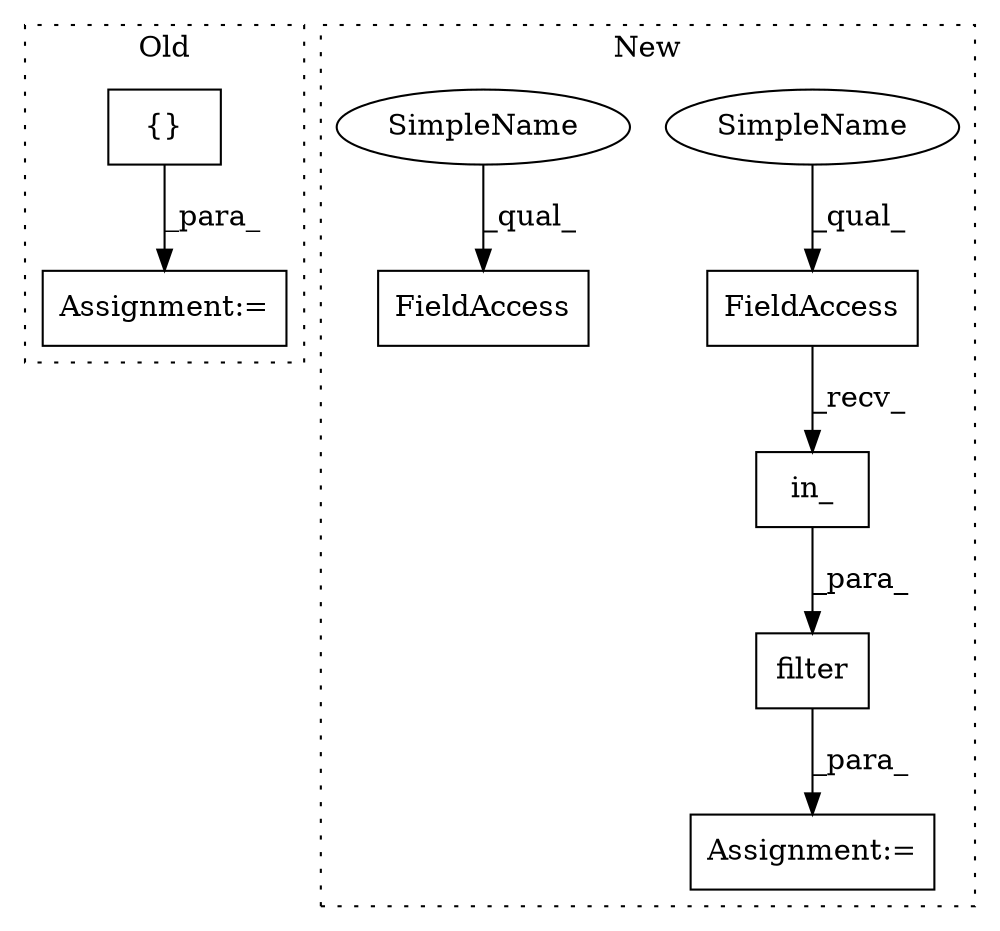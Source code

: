 digraph G {
subgraph cluster0 {
1 [label="{}" a="4" s="1641,1652" l="1,1" shape="box"];
5 [label="Assignment:=" a="7" s="1631" l="1" shape="box"];
label = "Old";
style="dotted";
}
subgraph cluster1 {
2 [label="in_" a="32" s="1298,1321" l="4,1" shape="box"];
3 [label="FieldAccess" a="22" s="1284" l="13" shape="box"];
4 [label="FieldAccess" a="22" s="1412" l="19" shape="box"];
6 [label="Assignment:=" a="7" s="1581" l="1" shape="box"];
7 [label="filter" a="32" s="1276,1446" l="7,1" shape="box"];
8 [label="SimpleName" a="42" s="1284" l="6" shape="ellipse"];
9 [label="SimpleName" a="42" s="1412" l="6" shape="ellipse"];
label = "New";
style="dotted";
}
1 -> 5 [label="_para_"];
2 -> 7 [label="_para_"];
3 -> 2 [label="_recv_"];
7 -> 6 [label="_para_"];
8 -> 3 [label="_qual_"];
9 -> 4 [label="_qual_"];
}